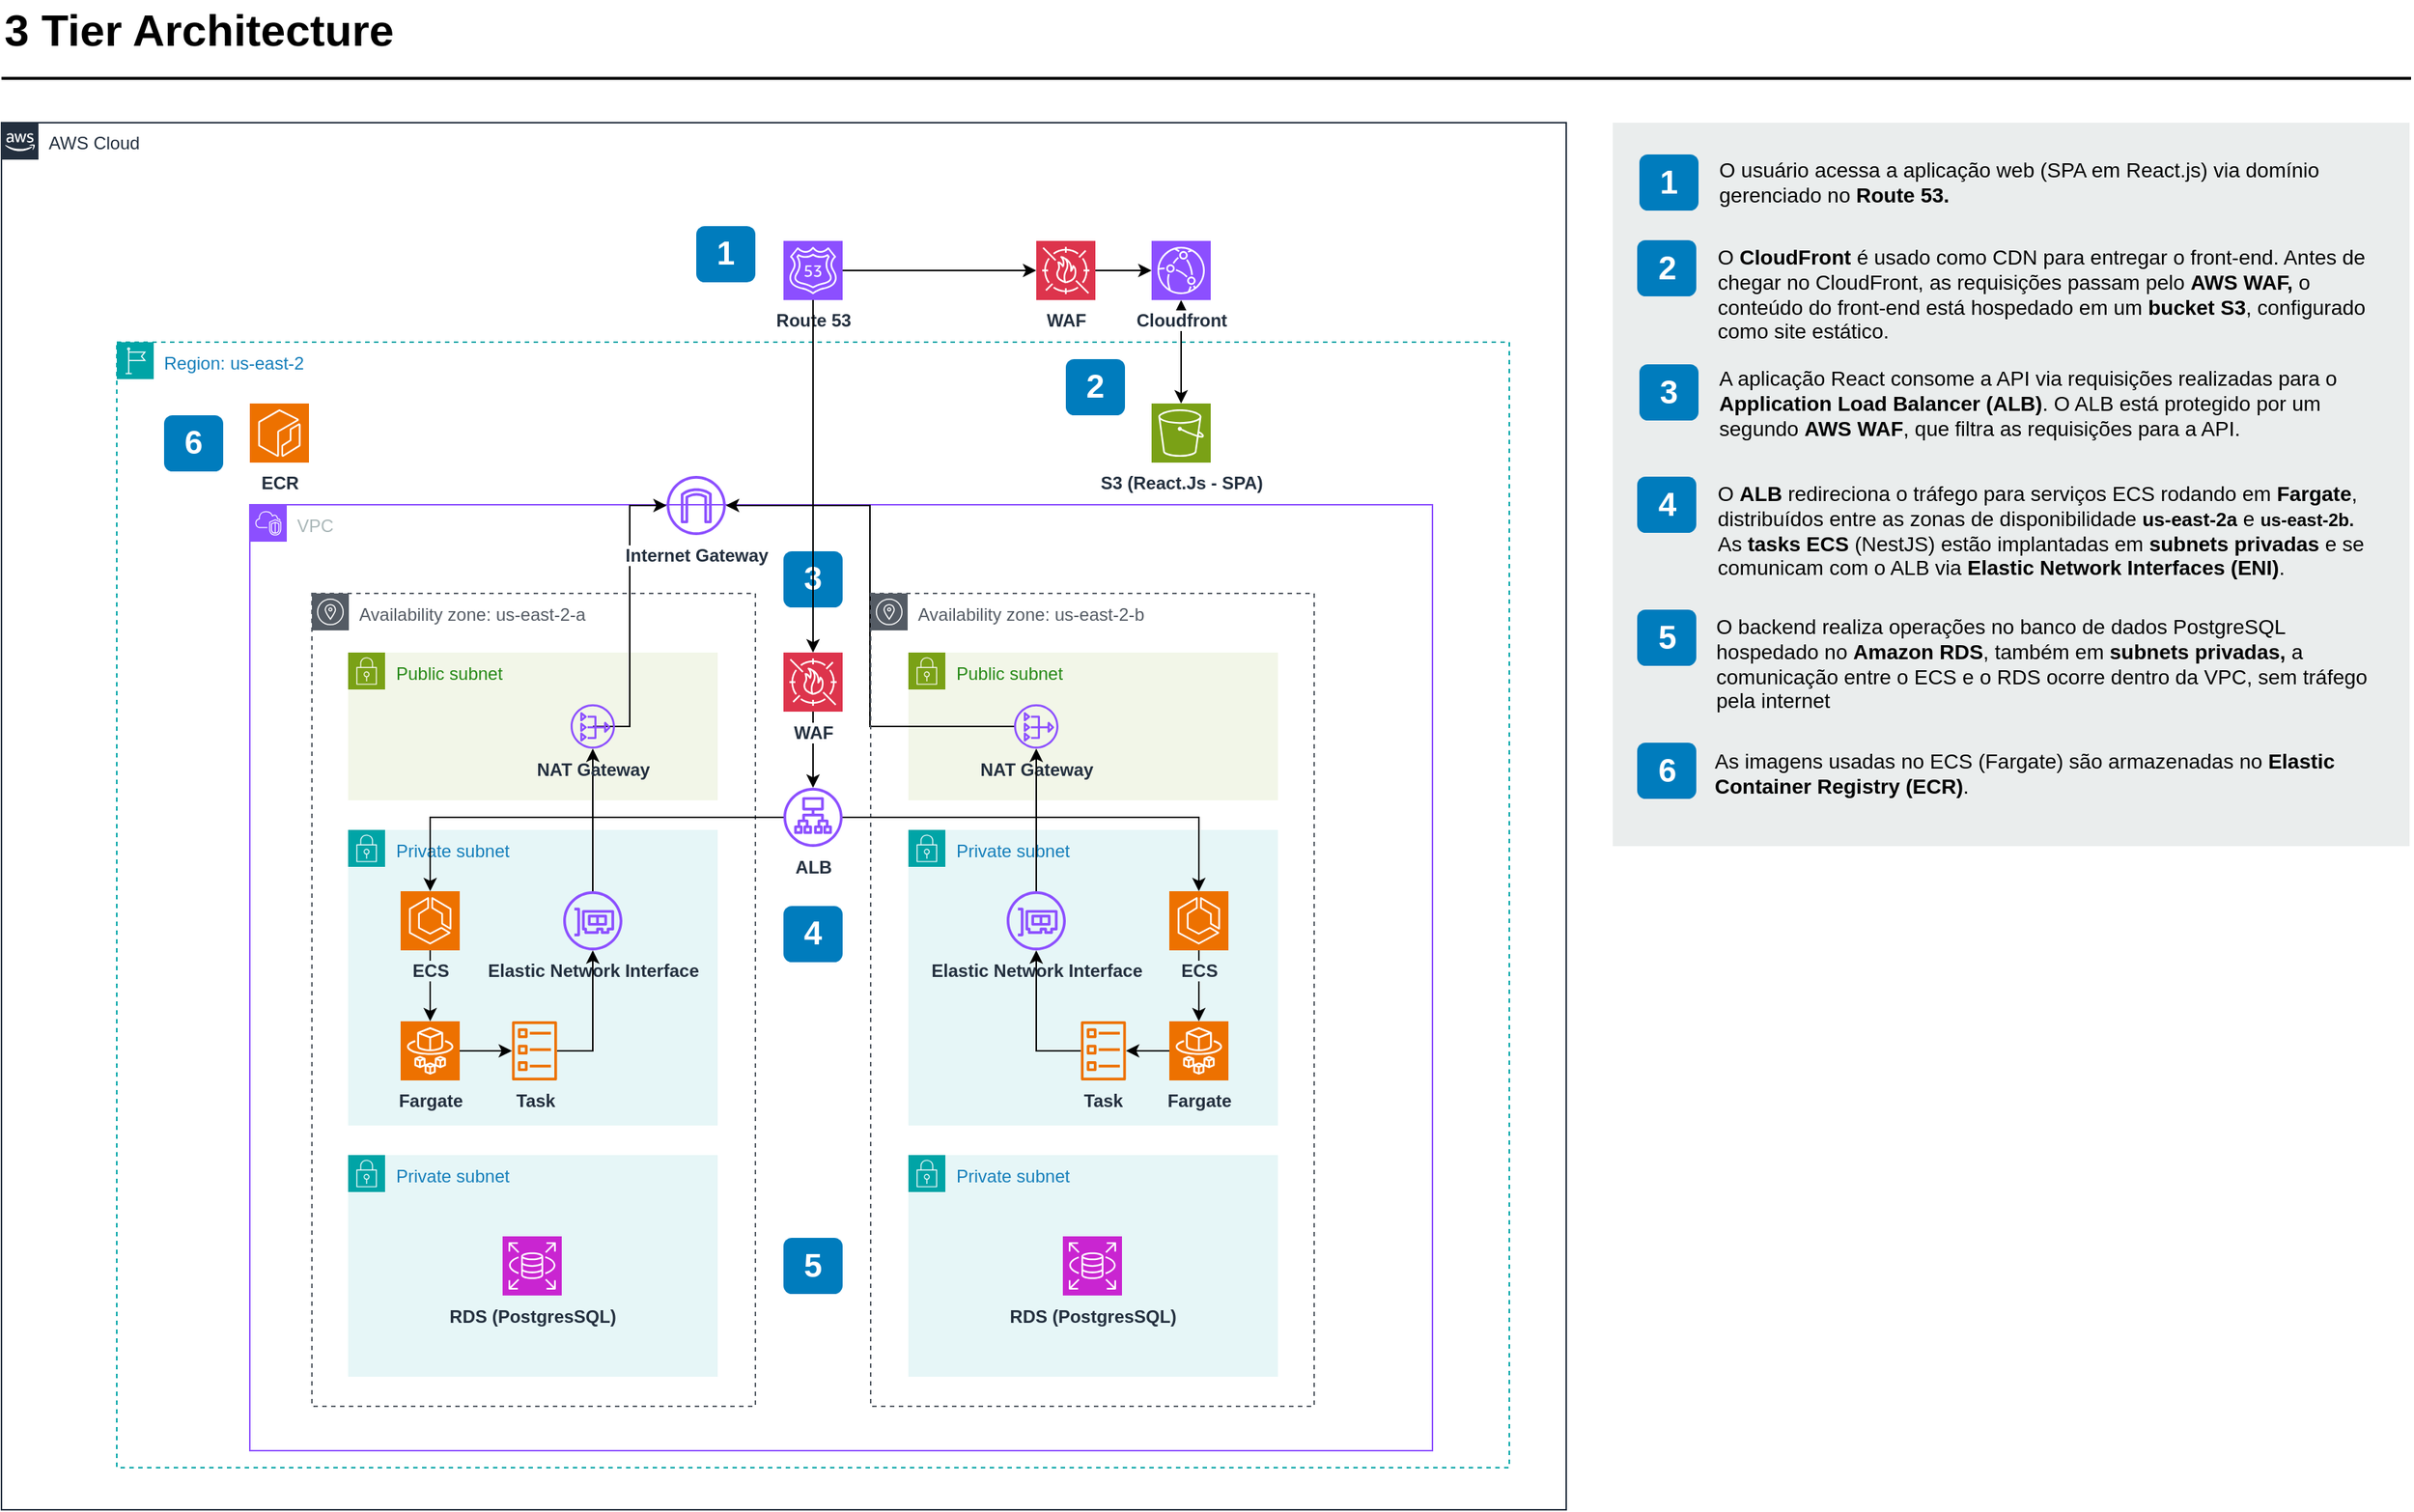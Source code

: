 <mxfile version="26.3.0">
  <diagram name="Página-1" id="3EUNDp_OpDqoRVUsgiVW">
    <mxGraphModel dx="2037" dy="1110" grid="1" gridSize="10" guides="1" tooltips="1" connect="1" arrows="1" fold="1" page="1" pageScale="1" pageWidth="827" pageHeight="1169" math="0" shadow="0">
      <root>
        <mxCell id="0" />
        <mxCell id="1" parent="0" />
        <mxCell id="86RfPsbPW_ALI-Mu5J1A-1" value="3 Tier Architecture" style="text;html=1;resizable=0;points=[];autosize=1;align=left;verticalAlign=top;spacingTop=-4;fontSize=30;fontStyle=1" vertex="1" parent="1">
          <mxGeometry x="438" y="807" width="270" height="40" as="geometry" />
        </mxCell>
        <mxCell id="86RfPsbPW_ALI-Mu5J1A-2" value="" style="line;strokeWidth=2;html=1;fontSize=14;" vertex="1" parent="1">
          <mxGeometry x="438" y="855" width="1630" height="10" as="geometry" />
        </mxCell>
        <mxCell id="86RfPsbPW_ALI-Mu5J1A-3" value="" style="rounded=0;whiteSpace=wrap;html=1;fillColor=#EAEDED;fontSize=22;fontColor=#FFFFFF;strokeColor=none;labelBackgroundColor=none;" vertex="1" parent="1">
          <mxGeometry x="1528" y="890" width="539" height="489.5" as="geometry" />
        </mxCell>
        <mxCell id="86RfPsbPW_ALI-Mu5J1A-4" value="1" style="rounded=1;whiteSpace=wrap;html=1;fillColor=#007CBD;strokeColor=none;fontColor=#FFFFFF;fontStyle=1;fontSize=22;labelBackgroundColor=none;" vertex="1" parent="1">
          <mxGeometry x="1546" y="911.5" width="40" height="38" as="geometry" />
        </mxCell>
        <mxCell id="86RfPsbPW_ALI-Mu5J1A-5" value="2" style="rounded=1;whiteSpace=wrap;html=1;fillColor=#007CBD;strokeColor=none;fontColor=#FFFFFF;fontStyle=1;fontSize=22;labelBackgroundColor=none;" vertex="1" parent="1">
          <mxGeometry x="1544.5" y="969.5" width="40" height="38" as="geometry" />
        </mxCell>
        <mxCell id="86RfPsbPW_ALI-Mu5J1A-6" value="3" style="rounded=1;whiteSpace=wrap;html=1;fillColor=#007CBD;strokeColor=none;fontColor=#FFFFFF;fontStyle=1;fontSize=22;labelBackgroundColor=none;" vertex="1" parent="1">
          <mxGeometry x="1546" y="1053.5" width="40" height="38" as="geometry" />
        </mxCell>
        <mxCell id="86RfPsbPW_ALI-Mu5J1A-7" value="4" style="rounded=1;whiteSpace=wrap;html=1;fillColor=#007CBD;strokeColor=none;fontColor=#FFFFFF;fontStyle=1;fontSize=22;labelBackgroundColor=none;" vertex="1" parent="1">
          <mxGeometry x="1544.5" y="1129.5" width="40" height="38" as="geometry" />
        </mxCell>
        <mxCell id="86RfPsbPW_ALI-Mu5J1A-8" value="5" style="rounded=1;whiteSpace=wrap;html=1;fillColor=#007CBD;strokeColor=none;fontColor=#FFFFFF;fontStyle=1;fontSize=22;labelBackgroundColor=none;" vertex="1" parent="1">
          <mxGeometry x="1544.5" y="1219.5" width="40" height="38" as="geometry" />
        </mxCell>
        <mxCell id="86RfPsbPW_ALI-Mu5J1A-9" value="6" style="rounded=1;whiteSpace=wrap;html=1;fillColor=#007CBD;strokeColor=none;fontColor=#FFFFFF;fontStyle=1;fontSize=22;labelBackgroundColor=none;" vertex="1" parent="1">
          <mxGeometry x="1544.5" y="1309.5" width="40" height="38" as="geometry" />
        </mxCell>
        <mxCell id="86RfPsbPW_ALI-Mu5J1A-10" value="O usuário acessa a aplicação web (SPA em React.js) via domínio gerenciado no &lt;strong data-end=&quot;310&quot; data-start=&quot;298&quot;&gt;Route 53.&amp;nbsp;&lt;/strong&gt;" style="text;html=1;align=left;verticalAlign=top;spacingTop=-4;fontSize=14;labelBackgroundColor=none;whiteSpace=wrap;" vertex="1" parent="1">
          <mxGeometry x="1597.5" y="911" width="449" height="38.5" as="geometry" />
        </mxCell>
        <mxCell id="86RfPsbPW_ALI-Mu5J1A-11" value="&lt;span style=&quot;color: light-dark(rgb(0, 0, 0), rgb(255, 255, 255)); background-color: transparent;&quot;&gt;O&amp;nbsp;&lt;/span&gt;&lt;strong style=&quot;color: light-dark(rgb(0, 0, 0), rgb(255, 255, 255)); background-color: transparent;&quot; data-end=&quot;330&quot; data-start=&quot;316&quot;&gt;CloudFront&lt;/strong&gt;&lt;span style=&quot;color: light-dark(rgb(0, 0, 0), rgb(255, 255, 255)); background-color: transparent;&quot;&gt;&amp;nbsp;é usado como CDN para entregar o front-end. A&lt;/span&gt;ntes de chegar no CloudFront, as requisições passam pelo&amp;nbsp;&lt;strong data-end=&quot;472&quot; data-start=&quot;461&quot;&gt;AWS WAF,&amp;nbsp;&lt;/strong&gt;o conteúdo do front-end está hospedado em um &lt;strong data-end=&quot;601&quot; data-start=&quot;588&quot;&gt;bucket S3&lt;/strong&gt;, configurado como site estático.&lt;div&gt;&lt;strong data-end=&quot;472&quot; data-start=&quot;461&quot;&gt;&lt;br&gt;&lt;/strong&gt;&lt;/div&gt;" style="text;html=1;align=left;verticalAlign=top;spacingTop=-4;fontSize=14;labelBackgroundColor=none;whiteSpace=wrap;" vertex="1" parent="1">
          <mxGeometry x="1596.5" y="970" width="450" height="69.5" as="geometry" />
        </mxCell>
        <mxCell id="86RfPsbPW_ALI-Mu5J1A-12" value="A aplicação React consome a API via requisições realizadas para o &lt;strong data-end=&quot;800&quot; data-start=&quot;765&quot;&gt;Application Load Balancer (ALB)&lt;/strong&gt;. O ALB está protegido por um segundo &lt;strong data-end=&quot;878&quot; data-start=&quot;867&quot;&gt;AWS WAF&lt;/strong&gt;, que filtra as requisições para a API." style="text;html=1;align=left;verticalAlign=top;spacingTop=-4;fontSize=14;labelBackgroundColor=none;whiteSpace=wrap;" vertex="1" parent="1">
          <mxGeometry x="1598" y="1052" width="450" height="58" as="geometry" />
        </mxCell>
        <mxCell id="86RfPsbPW_ALI-Mu5J1A-13" value="O&amp;nbsp;&lt;strong style=&quot;font-family: Helvetica;&quot; data-end=&quot;1110&quot; data-start=&quot;1103&quot;&gt;ALB&lt;/strong&gt;&amp;nbsp;redireciona o tráfego para serviços ECS rodando em&amp;nbsp;&lt;strong style=&quot;font-family: Helvetica;&quot; data-end=&quot;1173&quot; data-start=&quot;1162&quot;&gt;Fargate&lt;/strong&gt;, distribuídos entre as zonas de disponibilidade&amp;nbsp;&lt;code style=&quot;font-family: Helvetica;&quot; data-end=&quot;1234&quot; data-start=&quot;1222&quot;&gt;&lt;b&gt;&lt;font face=&quot;Helvetica&quot; style=&quot;font-size: 13px;&quot;&gt;us-east-2a&lt;/font&gt;&lt;/b&gt;&lt;/code&gt;&amp;nbsp;e&amp;nbsp;&lt;code style=&quot;&quot; data-end=&quot;1249&quot; data-start=&quot;1237&quot;&gt;&lt;b style=&quot;&quot;&gt;&lt;font style=&quot;font-size: 12px;&quot;&gt;&lt;font face=&quot;Helvetica&quot;&gt;us-east-2b&lt;/font&gt;&lt;font face=&quot;Helvetica&quot;&gt;.&lt;/font&gt;&lt;/font&gt;&lt;/b&gt;&lt;/code&gt;&lt;div&gt;&lt;code data-end=&quot;1249&quot; data-start=&quot;1237&quot;&gt;&lt;font face=&quot;Helvetica&quot;&gt;As &lt;strong data-end=&quot;1269&quot; data-start=&quot;1256&quot;&gt;tasks ECS&lt;/strong&gt; (NestJS) estão implantadas em &lt;strong data-end=&quot;1337&quot; data-start=&quot;1317&quot;&gt;subnets privadas&lt;/strong&gt; e se comunicam com o ALB via &lt;strong data-end=&quot;1403&quot; data-start=&quot;1367&quot;&gt;Elastic Network Interfaces (ENI)&lt;/strong&gt;.&lt;/font&gt;&lt;b&gt;&lt;font style=&quot;font-size: 12px;&quot;&gt;&lt;/font&gt;&lt;/b&gt;&lt;/code&gt;&lt;/div&gt;" style="text;html=1;align=left;verticalAlign=top;spacingTop=-4;fontSize=14;labelBackgroundColor=none;whiteSpace=wrap;" vertex="1" parent="1">
          <mxGeometry x="1596.5" y="1130" width="450" height="121" as="geometry" />
        </mxCell>
        <mxCell id="86RfPsbPW_ALI-Mu5J1A-14" value="O backend realiza operações no banco de dados PostgreSQL hospedado no &lt;strong data-end=&quot;1665&quot; data-start=&quot;1651&quot;&gt;Amazon RDS&lt;/strong&gt;, também em &lt;strong data-end=&quot;1697&quot; data-start=&quot;1677&quot;&gt;subnets privadas,&lt;/strong&gt;&amp;nbsp;a comunicação entre o ECS e o RDS ocorre dentro da VPC, sem tráfego pela internet" style="text;html=1;align=left;verticalAlign=top;spacingTop=-4;fontSize=14;labelBackgroundColor=none;whiteSpace=wrap;" vertex="1" parent="1">
          <mxGeometry x="1596" y="1220" width="449" height="114" as="geometry" />
        </mxCell>
        <mxCell id="86RfPsbPW_ALI-Mu5J1A-15" value="As imagens usadas no ECS (Fargate) são armazenadas no &lt;strong data-end=&quot;1929&quot; data-start=&quot;1893&quot;&gt;Elastic Container Registry (ECR)&lt;/strong&gt;." style="text;html=1;align=left;verticalAlign=top;spacingTop=-4;fontSize=14;labelBackgroundColor=none;whiteSpace=wrap;" vertex="1" parent="1">
          <mxGeometry x="1595" y="1311" width="450" height="48.5" as="geometry" />
        </mxCell>
        <mxCell id="86RfPsbPW_ALI-Mu5J1A-16" value="AWS Cloud" style="points=[[0,0],[0.25,0],[0.5,0],[0.75,0],[1,0],[1,0.25],[1,0.5],[1,0.75],[1,1],[0.75,1],[0.5,1],[0.25,1],[0,1],[0,0.75],[0,0.5],[0,0.25]];outlineConnect=0;gradientColor=none;html=1;whiteSpace=wrap;fontSize=12;fontStyle=0;shape=mxgraph.aws4.group;grIcon=mxgraph.aws4.group_aws_cloud_alt;strokeColor=#232F3E;fillColor=default;verticalAlign=top;align=left;spacingLeft=30;fontColor=#232F3E;dashed=0;container=1;pointerEvents=0;collapsible=0;recursiveResize=0;" vertex="1" parent="1">
          <mxGeometry x="438" y="890" width="1058.5" height="938.5" as="geometry" />
        </mxCell>
        <mxCell id="86RfPsbPW_ALI-Mu5J1A-17" value="Region: us-east-2" style="points=[[0,0],[0.25,0],[0.5,0],[0.75,0],[1,0],[1,0.25],[1,0.5],[1,0.75],[1,1],[0.75,1],[0.5,1],[0.25,1],[0,1],[0,0.75],[0,0.5],[0,0.25]];outlineConnect=0;gradientColor=none;html=1;whiteSpace=wrap;fontSize=12;fontStyle=0;container=1;pointerEvents=0;collapsible=0;recursiveResize=0;shape=mxgraph.aws4.group;grIcon=mxgraph.aws4.group_region;strokeColor=#00A4A6;fillColor=default;verticalAlign=top;align=left;spacingLeft=30;fontColor=#147EBA;dashed=1;" vertex="1" parent="86RfPsbPW_ALI-Mu5J1A-16">
          <mxGeometry x="78" y="148.5" width="942" height="761.5" as="geometry" />
        </mxCell>
        <mxCell id="86RfPsbPW_ALI-Mu5J1A-18" value="&lt;b&gt;S3 (React.Js - SPA)&lt;/b&gt;" style="sketch=0;points=[[0,0,0],[0.25,0,0],[0.5,0,0],[0.75,0,0],[1,0,0],[0,1,0],[0.25,1,0],[0.5,1,0],[0.75,1,0],[1,1,0],[0,0.25,0],[0,0.5,0],[0,0.75,0],[1,0.25,0],[1,0.5,0],[1,0.75,0]];outlineConnect=0;fontColor=#232F3E;fillColor=#7AA116;strokeColor=#ffffff;dashed=0;verticalLabelPosition=bottom;verticalAlign=top;align=center;html=1;fontSize=12;fontStyle=0;aspect=fixed;shape=mxgraph.aws4.resourceIcon;resIcon=mxgraph.aws4.s3;" vertex="1" parent="86RfPsbPW_ALI-Mu5J1A-17">
          <mxGeometry x="700" y="41.5" width="40" height="40" as="geometry" />
        </mxCell>
        <mxCell id="86RfPsbPW_ALI-Mu5J1A-19" value="VPC" style="points=[[0,0],[0.25,0],[0.5,0],[0.75,0],[1,0],[1,0.25],[1,0.5],[1,0.75],[1,1],[0.75,1],[0.5,1],[0.25,1],[0,1],[0,0.75],[0,0.5],[0,0.25]];outlineConnect=0;gradientColor=none;html=1;whiteSpace=wrap;fontSize=12;fontStyle=0;container=1;pointerEvents=0;collapsible=0;recursiveResize=0;shape=mxgraph.aws4.group;grIcon=mxgraph.aws4.group_vpc2;strokeColor=#8C4FFF;fillColor=none;verticalAlign=top;align=left;spacingLeft=30;fontColor=#AAB7B8;dashed=0;" vertex="1" parent="86RfPsbPW_ALI-Mu5J1A-17">
          <mxGeometry x="90" y="110" width="800" height="640" as="geometry" />
        </mxCell>
        <mxCell id="86RfPsbPW_ALI-Mu5J1A-20" value="Availability zone: us-east-2-a" style="sketch=0;outlineConnect=0;gradientColor=none;html=1;whiteSpace=wrap;fontSize=12;fontStyle=0;shape=mxgraph.aws4.group;grIcon=mxgraph.aws4.group_availability_zone;strokeColor=#545B64;fillColor=none;verticalAlign=top;align=left;spacingLeft=30;fontColor=#545B64;dashed=1;" vertex="1" parent="86RfPsbPW_ALI-Mu5J1A-19">
          <mxGeometry x="42" y="60" width="300" height="550" as="geometry" />
        </mxCell>
        <mxCell id="86RfPsbPW_ALI-Mu5J1A-21" value="Private subnet" style="points=[[0,0],[0.25,0],[0.5,0],[0.75,0],[1,0],[1,0.25],[1,0.5],[1,0.75],[1,1],[0.75,1],[0.5,1],[0.25,1],[0,1],[0,0.75],[0,0.5],[0,0.25]];outlineConnect=0;gradientColor=none;html=1;whiteSpace=wrap;fontSize=12;fontStyle=0;container=1;pointerEvents=0;collapsible=0;recursiveResize=0;shape=mxgraph.aws4.group;grIcon=mxgraph.aws4.group_security_group;grStroke=0;strokeColor=#00A4A6;fillColor=#E6F6F7;verticalAlign=top;align=left;spacingLeft=30;fontColor=#147EBA;dashed=0;" vertex="1" parent="86RfPsbPW_ALI-Mu5J1A-19">
          <mxGeometry x="66.5" y="220" width="250" height="200" as="geometry" />
        </mxCell>
        <mxCell id="86RfPsbPW_ALI-Mu5J1A-22" value="&lt;b&gt;Elastic Network Interface&lt;/b&gt;" style="sketch=0;outlineConnect=0;fontColor=#232F3E;gradientColor=none;fillColor=#8C4FFF;strokeColor=none;dashed=0;verticalLabelPosition=bottom;verticalAlign=top;align=center;html=1;fontSize=12;fontStyle=0;aspect=fixed;pointerEvents=1;shape=mxgraph.aws4.elastic_network_interface;" vertex="1" parent="86RfPsbPW_ALI-Mu5J1A-21">
          <mxGeometry x="145.5" y="41.5" width="40" height="40" as="geometry" />
        </mxCell>
        <mxCell id="86RfPsbPW_ALI-Mu5J1A-23" value="Private subnet" style="points=[[0,0],[0.25,0],[0.5,0],[0.75,0],[1,0],[1,0.25],[1,0.5],[1,0.75],[1,1],[0.75,1],[0.5,1],[0.25,1],[0,1],[0,0.75],[0,0.5],[0,0.25]];outlineConnect=0;gradientColor=none;html=1;whiteSpace=wrap;fontSize=12;fontStyle=0;container=1;pointerEvents=0;collapsible=0;recursiveResize=0;shape=mxgraph.aws4.group;grIcon=mxgraph.aws4.group_security_group;grStroke=0;strokeColor=#00A4A6;fillColor=#E6F6F7;verticalAlign=top;align=left;spacingLeft=30;fontColor=#147EBA;dashed=0;" vertex="1" parent="86RfPsbPW_ALI-Mu5J1A-19">
          <mxGeometry x="66.5" y="440" width="250" height="150" as="geometry" />
        </mxCell>
        <mxCell id="86RfPsbPW_ALI-Mu5J1A-24" value="&lt;b&gt;RDS (PostgresSQL)&lt;/b&gt;" style="sketch=0;points=[[0,0,0],[0.25,0,0],[0.5,0,0],[0.75,0,0],[1,0,0],[0,1,0],[0.25,1,0],[0.5,1,0],[0.75,1,0],[1,1,0],[0,0.25,0],[0,0.5,0],[0,0.75,0],[1,0.25,0],[1,0.5,0],[1,0.75,0]];outlineConnect=0;fontColor=#232F3E;fillColor=#C925D1;strokeColor=#ffffff;dashed=0;verticalLabelPosition=bottom;verticalAlign=top;align=center;html=1;fontSize=12;fontStyle=0;aspect=fixed;shape=mxgraph.aws4.resourceIcon;resIcon=mxgraph.aws4.rds;" vertex="1" parent="86RfPsbPW_ALI-Mu5J1A-23">
          <mxGeometry x="104.5" y="55" width="40" height="40" as="geometry" />
        </mxCell>
        <mxCell id="86RfPsbPW_ALI-Mu5J1A-25" style="edgeStyle=orthogonalEdgeStyle;rounded=0;orthogonalLoop=1;jettySize=auto;html=1;" edge="1" parent="86RfPsbPW_ALI-Mu5J1A-19" source="86RfPsbPW_ALI-Mu5J1A-26" target="86RfPsbPW_ALI-Mu5J1A-39">
          <mxGeometry relative="1" as="geometry" />
        </mxCell>
        <mxCell id="86RfPsbPW_ALI-Mu5J1A-26" value="&lt;b&gt;ALB&lt;/b&gt;" style="sketch=0;outlineConnect=0;fontColor=#232F3E;gradientColor=none;fillColor=#8C4FFF;strokeColor=none;dashed=0;verticalLabelPosition=bottom;verticalAlign=top;align=center;html=1;fontSize=12;fontStyle=0;aspect=fixed;pointerEvents=1;shape=mxgraph.aws4.application_load_balancer;" vertex="1" parent="86RfPsbPW_ALI-Mu5J1A-19">
          <mxGeometry x="361" y="191.5" width="40" height="40" as="geometry" />
        </mxCell>
        <mxCell id="86RfPsbPW_ALI-Mu5J1A-27" value="" style="group;fillColor=none;" vertex="1" connectable="0" parent="86RfPsbPW_ALI-Mu5J1A-19">
          <mxGeometry x="66.5" y="100" width="250" height="100" as="geometry" />
        </mxCell>
        <mxCell id="86RfPsbPW_ALI-Mu5J1A-28" value="Public subnet" style="points=[[0,0],[0.25,0],[0.5,0],[0.75,0],[1,0],[1,0.25],[1,0.5],[1,0.75],[1,1],[0.75,1],[0.5,1],[0.25,1],[0,1],[0,0.75],[0,0.5],[0,0.25]];outlineConnect=0;gradientColor=none;html=1;whiteSpace=wrap;fontSize=12;fontStyle=0;container=1;pointerEvents=0;collapsible=0;recursiveResize=0;shape=mxgraph.aws4.group;grIcon=mxgraph.aws4.group_security_group;grStroke=0;strokeColor=#7AA116;fillColor=#F2F6E8;verticalAlign=top;align=left;spacingLeft=30;fontColor=#248814;dashed=0;" vertex="1" parent="86RfPsbPW_ALI-Mu5J1A-27">
          <mxGeometry width="250" height="100" as="geometry" />
        </mxCell>
        <mxCell id="86RfPsbPW_ALI-Mu5J1A-29" value="Private subnet" style="points=[[0,0],[0.25,0],[0.5,0],[0.75,0],[1,0],[1,0.25],[1,0.5],[1,0.75],[1,1],[0.75,1],[0.5,1],[0.25,1],[0,1],[0,0.75],[0,0.5],[0,0.25]];outlineConnect=0;gradientColor=none;html=1;whiteSpace=wrap;fontSize=12;fontStyle=0;container=1;pointerEvents=0;collapsible=0;recursiveResize=0;shape=mxgraph.aws4.group;grIcon=mxgraph.aws4.group_security_group;grStroke=0;strokeColor=#00A4A6;fillColor=#E6F6F7;verticalAlign=top;align=left;spacingLeft=30;fontColor=#147EBA;dashed=0;" vertex="1" parent="86RfPsbPW_ALI-Mu5J1A-19">
          <mxGeometry x="445.5" y="220" width="250" height="200" as="geometry" />
        </mxCell>
        <mxCell id="86RfPsbPW_ALI-Mu5J1A-30" style="edgeStyle=orthogonalEdgeStyle;rounded=0;orthogonalLoop=1;jettySize=auto;html=1;" edge="1" parent="86RfPsbPW_ALI-Mu5J1A-29" source="86RfPsbPW_ALI-Mu5J1A-31" target="86RfPsbPW_ALI-Mu5J1A-32">
          <mxGeometry relative="1" as="geometry" />
        </mxCell>
        <mxCell id="86RfPsbPW_ALI-Mu5J1A-31" value="&lt;b style=&quot;background-color: rgb(230, 246, 247);&quot;&gt;ECS&lt;/b&gt;" style="sketch=0;points=[[0,0,0],[0.25,0,0],[0.5,0,0],[0.75,0,0],[1,0,0],[0,1,0],[0.25,1,0],[0.5,1,0],[0.75,1,0],[1,1,0],[0,0.25,0],[0,0.5,0],[0,0.75,0],[1,0.25,0],[1,0.5,0],[1,0.75,0]];outlineConnect=0;fontColor=#232F3E;fillColor=#ED7100;strokeColor=#ffffff;dashed=0;verticalLabelPosition=bottom;verticalAlign=top;align=center;html=1;fontSize=12;fontStyle=0;aspect=fixed;shape=mxgraph.aws4.resourceIcon;resIcon=mxgraph.aws4.ecs;" vertex="1" parent="86RfPsbPW_ALI-Mu5J1A-29">
          <mxGeometry x="176.5" y="41.5" width="40" height="40" as="geometry" />
        </mxCell>
        <mxCell id="86RfPsbPW_ALI-Mu5J1A-32" value="&lt;b&gt;Fargate&lt;/b&gt;" style="sketch=0;points=[[0,0,0],[0.25,0,0],[0.5,0,0],[0.75,0,0],[1,0,0],[0,1,0],[0.25,1,0],[0.5,1,0],[0.75,1,0],[1,1,0],[0,0.25,0],[0,0.5,0],[0,0.75,0],[1,0.25,0],[1,0.5,0],[1,0.75,0]];outlineConnect=0;fontColor=#232F3E;fillColor=#ED7100;strokeColor=#ffffff;dashed=0;verticalLabelPosition=bottom;verticalAlign=top;align=center;html=1;fontSize=12;fontStyle=0;aspect=fixed;shape=mxgraph.aws4.resourceIcon;resIcon=mxgraph.aws4.fargate;" vertex="1" parent="86RfPsbPW_ALI-Mu5J1A-29">
          <mxGeometry x="176.5" y="129.5" width="40" height="40" as="geometry" />
        </mxCell>
        <mxCell id="86RfPsbPW_ALI-Mu5J1A-33" value="Private subnet" style="points=[[0,0],[0.25,0],[0.5,0],[0.75,0],[1,0],[1,0.25],[1,0.5],[1,0.75],[1,1],[0.75,1],[0.5,1],[0.25,1],[0,1],[0,0.75],[0,0.5],[0,0.25]];outlineConnect=0;gradientColor=none;html=1;whiteSpace=wrap;fontSize=12;fontStyle=0;container=1;pointerEvents=0;collapsible=0;recursiveResize=0;shape=mxgraph.aws4.group;grIcon=mxgraph.aws4.group_security_group;grStroke=0;strokeColor=#00A4A6;fillColor=#E6F6F7;verticalAlign=top;align=left;spacingLeft=30;fontColor=#147EBA;dashed=0;" vertex="1" parent="86RfPsbPW_ALI-Mu5J1A-19">
          <mxGeometry x="445.5" y="440" width="250" height="150" as="geometry" />
        </mxCell>
        <mxCell id="86RfPsbPW_ALI-Mu5J1A-34" value="&lt;b&gt;RDS (PostgresSQL)&lt;/b&gt;" style="sketch=0;points=[[0,0,0],[0.25,0,0],[0.5,0,0],[0.75,0,0],[1,0,0],[0,1,0],[0.25,1,0],[0.5,1,0],[0.75,1,0],[1,1,0],[0,0.25,0],[0,0.5,0],[0,0.75,0],[1,0.25,0],[1,0.5,0],[1,0.75,0]];outlineConnect=0;fontColor=#232F3E;fillColor=#C925D1;strokeColor=#ffffff;dashed=0;verticalLabelPosition=bottom;verticalAlign=top;align=center;html=1;fontSize=12;fontStyle=0;aspect=fixed;shape=mxgraph.aws4.resourceIcon;resIcon=mxgraph.aws4.rds;" vertex="1" parent="86RfPsbPW_ALI-Mu5J1A-33">
          <mxGeometry x="104.5" y="55" width="40" height="40" as="geometry" />
        </mxCell>
        <mxCell id="86RfPsbPW_ALI-Mu5J1A-35" value="" style="group" vertex="1" connectable="0" parent="86RfPsbPW_ALI-Mu5J1A-19">
          <mxGeometry x="445.5" y="100" width="250" height="100" as="geometry" />
        </mxCell>
        <mxCell id="86RfPsbPW_ALI-Mu5J1A-36" value="Public subnet" style="points=[[0,0],[0.25,0],[0.5,0],[0.75,0],[1,0],[1,0.25],[1,0.5],[1,0.75],[1,1],[0.75,1],[0.5,1],[0.25,1],[0,1],[0,0.75],[0,0.5],[0,0.25]];outlineConnect=0;gradientColor=none;html=1;whiteSpace=wrap;fontSize=12;fontStyle=0;container=1;pointerEvents=0;collapsible=0;recursiveResize=0;shape=mxgraph.aws4.group;grIcon=mxgraph.aws4.group_security_group;grStroke=0;strokeColor=#7AA116;fillColor=#F2F6E8;verticalAlign=top;align=left;spacingLeft=30;fontColor=#248814;dashed=0;" vertex="1" parent="86RfPsbPW_ALI-Mu5J1A-35">
          <mxGeometry width="250" height="100" as="geometry" />
        </mxCell>
        <mxCell id="86RfPsbPW_ALI-Mu5J1A-37" value="&lt;b style=&quot;background-color: rgb(242, 246, 232);&quot;&gt;NAT Gateway&lt;/b&gt;" style="sketch=0;outlineConnect=0;fontColor=#232F3E;gradientColor=none;fillColor=#8C4FFF;strokeColor=none;dashed=0;verticalLabelPosition=bottom;verticalAlign=top;align=center;html=1;fontSize=12;fontStyle=0;aspect=fixed;pointerEvents=1;shape=mxgraph.aws4.nat_gateway;" vertex="1" parent="86RfPsbPW_ALI-Mu5J1A-35">
          <mxGeometry x="71.5" y="35" width="30" height="30" as="geometry" />
        </mxCell>
        <mxCell id="86RfPsbPW_ALI-Mu5J1A-38" style="edgeStyle=orthogonalEdgeStyle;rounded=0;orthogonalLoop=1;jettySize=auto;html=1;" edge="1" parent="86RfPsbPW_ALI-Mu5J1A-19" source="86RfPsbPW_ALI-Mu5J1A-39" target="86RfPsbPW_ALI-Mu5J1A-43">
          <mxGeometry relative="1" as="geometry" />
        </mxCell>
        <mxCell id="86RfPsbPW_ALI-Mu5J1A-39" value="&lt;b style=&quot;background-color: rgb(230, 246, 247);&quot;&gt;ECS&lt;/b&gt;" style="sketch=0;points=[[0,0,0],[0.25,0,0],[0.5,0,0],[0.75,0,0],[1,0,0],[0,1,0],[0.25,1,0],[0.5,1,0],[0.75,1,0],[1,1,0],[0,0.25,0],[0,0.5,0],[0,0.75,0],[1,0.25,0],[1,0.5,0],[1,0.75,0]];outlineConnect=0;fontColor=#232F3E;fillColor=#ED7100;strokeColor=#ffffff;dashed=0;verticalLabelPosition=bottom;verticalAlign=top;align=center;html=1;fontSize=12;fontStyle=0;aspect=fixed;shape=mxgraph.aws4.resourceIcon;resIcon=mxgraph.aws4.ecs;" vertex="1" parent="86RfPsbPW_ALI-Mu5J1A-19">
          <mxGeometry x="102" y="261.5" width="40" height="40" as="geometry" />
        </mxCell>
        <mxCell id="86RfPsbPW_ALI-Mu5J1A-40" style="edgeStyle=orthogonalEdgeStyle;rounded=0;orthogonalLoop=1;jettySize=auto;html=1;" edge="1" parent="86RfPsbPW_ALI-Mu5J1A-19" source="86RfPsbPW_ALI-Mu5J1A-41" target="86RfPsbPW_ALI-Mu5J1A-26">
          <mxGeometry relative="1" as="geometry" />
        </mxCell>
        <mxCell id="86RfPsbPW_ALI-Mu5J1A-41" value="&lt;b style=&quot;background-color: light-dark(#ffffff, var(--ge-dark-color, #121212));&quot;&gt;WAF&lt;/b&gt;" style="sketch=0;points=[[0,0,0],[0.25,0,0],[0.5,0,0],[0.75,0,0],[1,0,0],[0,1,0],[0.25,1,0],[0.5,1,0],[0.75,1,0],[1,1,0],[0,0.25,0],[0,0.5,0],[0,0.75,0],[1,0.25,0],[1,0.5,0],[1,0.75,0]];outlineConnect=0;fontColor=#232F3E;fillColor=#DD344C;strokeColor=#ffffff;dashed=0;verticalLabelPosition=bottom;verticalAlign=top;align=center;html=1;fontSize=12;fontStyle=0;aspect=fixed;shape=mxgraph.aws4.resourceIcon;resIcon=mxgraph.aws4.waf;" vertex="1" parent="86RfPsbPW_ALI-Mu5J1A-19">
          <mxGeometry x="361" y="100" width="40" height="40" as="geometry" />
        </mxCell>
        <mxCell id="86RfPsbPW_ALI-Mu5J1A-42" style="edgeStyle=orthogonalEdgeStyle;rounded=0;orthogonalLoop=1;jettySize=auto;html=1;" edge="1" parent="86RfPsbPW_ALI-Mu5J1A-19" source="86RfPsbPW_ALI-Mu5J1A-43" target="86RfPsbPW_ALI-Mu5J1A-45">
          <mxGeometry relative="1" as="geometry" />
        </mxCell>
        <mxCell id="86RfPsbPW_ALI-Mu5J1A-43" value="&lt;b&gt;Fargate&lt;/b&gt;" style="sketch=0;points=[[0,0,0],[0.25,0,0],[0.5,0,0],[0.75,0,0],[1,0,0],[0,1,0],[0.25,1,0],[0.5,1,0],[0.75,1,0],[1,1,0],[0,0.25,0],[0,0.5,0],[0,0.75,0],[1,0.25,0],[1,0.5,0],[1,0.75,0]];outlineConnect=0;fontColor=#232F3E;fillColor=#ED7100;strokeColor=#ffffff;dashed=0;verticalLabelPosition=bottom;verticalAlign=top;align=center;html=1;fontSize=12;fontStyle=0;aspect=fixed;shape=mxgraph.aws4.resourceIcon;resIcon=mxgraph.aws4.fargate;" vertex="1" parent="86RfPsbPW_ALI-Mu5J1A-19">
          <mxGeometry x="102" y="349.5" width="40" height="40" as="geometry" />
        </mxCell>
        <mxCell id="86RfPsbPW_ALI-Mu5J1A-44" style="edgeStyle=orthogonalEdgeStyle;rounded=0;orthogonalLoop=1;jettySize=auto;html=1;" edge="1" parent="86RfPsbPW_ALI-Mu5J1A-19" source="86RfPsbPW_ALI-Mu5J1A-45" target="86RfPsbPW_ALI-Mu5J1A-22">
          <mxGeometry relative="1" as="geometry" />
        </mxCell>
        <mxCell id="86RfPsbPW_ALI-Mu5J1A-45" value="&lt;b&gt;Task&lt;/b&gt;" style="sketch=0;outlineConnect=0;fontColor=#232F3E;gradientColor=none;fillColor=#ED7100;strokeColor=none;dashed=0;verticalLabelPosition=bottom;verticalAlign=top;align=center;html=1;fontSize=12;fontStyle=0;aspect=fixed;pointerEvents=1;shape=mxgraph.aws4.ecs_task;" vertex="1" parent="86RfPsbPW_ALI-Mu5J1A-19">
          <mxGeometry x="177.16" y="349.5" width="30.84" height="40" as="geometry" />
        </mxCell>
        <mxCell id="86RfPsbPW_ALI-Mu5J1A-46" style="edgeStyle=orthogonalEdgeStyle;rounded=0;orthogonalLoop=1;jettySize=auto;html=1;" edge="1" parent="86RfPsbPW_ALI-Mu5J1A-19" source="86RfPsbPW_ALI-Mu5J1A-22" target="86RfPsbPW_ALI-Mu5J1A-48">
          <mxGeometry relative="1" as="geometry" />
        </mxCell>
        <mxCell id="86RfPsbPW_ALI-Mu5J1A-47" style="edgeStyle=elbowEdgeStyle;rounded=0;orthogonalLoop=1;jettySize=auto;html=1;" edge="1" parent="86RfPsbPW_ALI-Mu5J1A-19" target="86RfPsbPW_ALI-Mu5J1A-54">
          <mxGeometry relative="1" as="geometry">
            <mxPoint x="232" y="150" as="sourcePoint" />
          </mxGeometry>
        </mxCell>
        <mxCell id="86RfPsbPW_ALI-Mu5J1A-48" value="&lt;b&gt;NAT Gateway&lt;/b&gt;" style="sketch=0;outlineConnect=0;fontColor=#232F3E;gradientColor=none;fillColor=#8C4FFF;strokeColor=none;dashed=0;verticalLabelPosition=bottom;verticalAlign=top;align=center;html=1;fontSize=12;fontStyle=0;aspect=fixed;pointerEvents=1;shape=mxgraph.aws4.nat_gateway;" vertex="1" parent="86RfPsbPW_ALI-Mu5J1A-19">
          <mxGeometry x="217.0" y="135.003" width="30" height="30" as="geometry" />
        </mxCell>
        <mxCell id="86RfPsbPW_ALI-Mu5J1A-49" style="edgeStyle=orthogonalEdgeStyle;rounded=0;orthogonalLoop=1;jettySize=auto;html=1;" edge="1" parent="86RfPsbPW_ALI-Mu5J1A-19" source="86RfPsbPW_ALI-Mu5J1A-50" target="86RfPsbPW_ALI-Mu5J1A-53">
          <mxGeometry relative="1" as="geometry" />
        </mxCell>
        <mxCell id="86RfPsbPW_ALI-Mu5J1A-50" value="&lt;b&gt;Task&lt;/b&gt;" style="sketch=0;outlineConnect=0;fontColor=#232F3E;gradientColor=none;fillColor=#ED7100;strokeColor=none;dashed=0;verticalLabelPosition=bottom;verticalAlign=top;align=center;html=1;fontSize=12;fontStyle=0;aspect=fixed;pointerEvents=1;shape=mxgraph.aws4.ecs_task;" vertex="1" parent="86RfPsbPW_ALI-Mu5J1A-19">
          <mxGeometry x="562" y="349.5" width="30.84" height="40" as="geometry" />
        </mxCell>
        <mxCell id="86RfPsbPW_ALI-Mu5J1A-51" style="edgeStyle=orthogonalEdgeStyle;rounded=0;orthogonalLoop=1;jettySize=auto;html=1;" edge="1" parent="86RfPsbPW_ALI-Mu5J1A-19" source="86RfPsbPW_ALI-Mu5J1A-32" target="86RfPsbPW_ALI-Mu5J1A-50">
          <mxGeometry relative="1" as="geometry" />
        </mxCell>
        <mxCell id="86RfPsbPW_ALI-Mu5J1A-52" style="edgeStyle=orthogonalEdgeStyle;rounded=0;orthogonalLoop=1;jettySize=auto;html=1;" edge="1" parent="86RfPsbPW_ALI-Mu5J1A-19" source="86RfPsbPW_ALI-Mu5J1A-53" target="86RfPsbPW_ALI-Mu5J1A-37">
          <mxGeometry relative="1" as="geometry" />
        </mxCell>
        <mxCell id="86RfPsbPW_ALI-Mu5J1A-53" value="&lt;b&gt;Elastic Network Interface&lt;/b&gt;" style="sketch=0;outlineConnect=0;fontColor=#232F3E;gradientColor=none;fillColor=#8C4FFF;strokeColor=none;dashed=0;verticalLabelPosition=bottom;verticalAlign=top;align=center;html=1;fontSize=12;fontStyle=0;aspect=fixed;pointerEvents=1;shape=mxgraph.aws4.elastic_network_interface;" vertex="1" parent="86RfPsbPW_ALI-Mu5J1A-19">
          <mxGeometry x="512" y="261.5" width="40" height="40" as="geometry" />
        </mxCell>
        <mxCell id="86RfPsbPW_ALI-Mu5J1A-54" value="&lt;b style=&quot;background-color: light-dark(#ffffff, var(--ge-dark-color, #121212));&quot;&gt;Internet Gateway&lt;/b&gt;" style="sketch=0;outlineConnect=0;fontColor=#232F3E;gradientColor=none;fillColor=#8C4FFF;strokeColor=none;dashed=0;verticalLabelPosition=bottom;verticalAlign=top;align=center;html=1;fontSize=12;fontStyle=0;aspect=fixed;pointerEvents=1;shape=mxgraph.aws4.internet_gateway;" vertex="1" parent="86RfPsbPW_ALI-Mu5J1A-19">
          <mxGeometry x="282" y="-19.5" width="40" height="40" as="geometry" />
        </mxCell>
        <mxCell id="86RfPsbPW_ALI-Mu5J1A-55" style="edgeStyle=elbowEdgeStyle;rounded=0;orthogonalLoop=1;jettySize=auto;html=1;" edge="1" parent="86RfPsbPW_ALI-Mu5J1A-19" source="86RfPsbPW_ALI-Mu5J1A-37" target="86RfPsbPW_ALI-Mu5J1A-54">
          <mxGeometry relative="1" as="geometry" />
        </mxCell>
        <mxCell id="86RfPsbPW_ALI-Mu5J1A-56" value="Availability zone: us-east-2-b" style="sketch=0;outlineConnect=0;gradientColor=none;html=1;whiteSpace=wrap;fontSize=12;fontStyle=0;shape=mxgraph.aws4.group;grIcon=mxgraph.aws4.group_availability_zone;strokeColor=#545B64;fillColor=none;verticalAlign=top;align=left;spacingLeft=30;fontColor=#545B64;dashed=1;" vertex="1" parent="86RfPsbPW_ALI-Mu5J1A-19">
          <mxGeometry x="420" y="60" width="300" height="550" as="geometry" />
        </mxCell>
        <mxCell id="86RfPsbPW_ALI-Mu5J1A-57" style="edgeStyle=orthogonalEdgeStyle;rounded=0;orthogonalLoop=1;jettySize=auto;html=1;" edge="1" parent="86RfPsbPW_ALI-Mu5J1A-19" source="86RfPsbPW_ALI-Mu5J1A-26" target="86RfPsbPW_ALI-Mu5J1A-31">
          <mxGeometry relative="1" as="geometry" />
        </mxCell>
        <mxCell id="86RfPsbPW_ALI-Mu5J1A-58" value="4" style="rounded=1;whiteSpace=wrap;html=1;fillColor=#007CBD;strokeColor=none;fontColor=#FFFFFF;fontStyle=1;fontSize=22;" vertex="1" parent="86RfPsbPW_ALI-Mu5J1A-19">
          <mxGeometry x="361" y="271.5" width="40" height="38" as="geometry" />
        </mxCell>
        <mxCell id="86RfPsbPW_ALI-Mu5J1A-59" value="3" style="rounded=1;whiteSpace=wrap;html=1;fillColor=#007CBD;strokeColor=none;fontColor=#FFFFFF;fontStyle=1;fontSize=22;" vertex="1" parent="86RfPsbPW_ALI-Mu5J1A-19">
          <mxGeometry x="361" y="31.5" width="40" height="38" as="geometry" />
        </mxCell>
        <mxCell id="86RfPsbPW_ALI-Mu5J1A-60" value="5" style="rounded=1;whiteSpace=wrap;html=1;fillColor=#007CBD;strokeColor=none;fontColor=#FFFFFF;fontStyle=1;fontSize=22;" vertex="1" parent="86RfPsbPW_ALI-Mu5J1A-19">
          <mxGeometry x="361" y="496" width="40" height="38" as="geometry" />
        </mxCell>
        <mxCell id="86RfPsbPW_ALI-Mu5J1A-61" value="&lt;b&gt;ECR&lt;/b&gt;" style="sketch=0;points=[[0,0,0],[0.25,0,0],[0.5,0,0],[0.75,0,0],[1,0,0],[0,1,0],[0.25,1,0],[0.5,1,0],[0.75,1,0],[1,1,0],[0,0.25,0],[0,0.5,0],[0,0.75,0],[1,0.25,0],[1,0.5,0],[1,0.75,0]];outlineConnect=0;fontColor=#232F3E;fillColor=#ED7100;strokeColor=#ffffff;dashed=0;verticalLabelPosition=bottom;verticalAlign=top;align=center;html=1;fontSize=12;fontStyle=0;aspect=fixed;shape=mxgraph.aws4.resourceIcon;resIcon=mxgraph.aws4.ecr;" vertex="1" parent="86RfPsbPW_ALI-Mu5J1A-17">
          <mxGeometry x="90" y="41.5" width="40" height="40" as="geometry" />
        </mxCell>
        <mxCell id="86RfPsbPW_ALI-Mu5J1A-62" value="2" style="rounded=1;whiteSpace=wrap;html=1;fillColor=#007CBD;strokeColor=none;fontColor=#FFFFFF;fontStyle=1;fontSize=22;" vertex="1" parent="86RfPsbPW_ALI-Mu5J1A-17">
          <mxGeometry x="642" y="11.5" width="40" height="38" as="geometry" />
        </mxCell>
        <mxCell id="86RfPsbPW_ALI-Mu5J1A-63" value="6" style="rounded=1;whiteSpace=wrap;html=1;fillColor=#007CBD;strokeColor=none;fontColor=#FFFFFF;fontStyle=1;fontSize=22;" vertex="1" parent="86RfPsbPW_ALI-Mu5J1A-17">
          <mxGeometry x="32" y="49.5" width="40" height="38" as="geometry" />
        </mxCell>
        <mxCell id="86RfPsbPW_ALI-Mu5J1A-64" style="edgeStyle=orthogonalEdgeStyle;rounded=0;orthogonalLoop=1;jettySize=auto;html=1;startArrow=none;startFill=0;" edge="1" parent="86RfPsbPW_ALI-Mu5J1A-16" source="86RfPsbPW_ALI-Mu5J1A-70" target="86RfPsbPW_ALI-Mu5J1A-66">
          <mxGeometry relative="1" as="geometry" />
        </mxCell>
        <mxCell id="86RfPsbPW_ALI-Mu5J1A-65" style="edgeStyle=orthogonalEdgeStyle;rounded=0;orthogonalLoop=1;jettySize=auto;html=1;startArrow=classic;startFill=1;" edge="1" parent="86RfPsbPW_ALI-Mu5J1A-16" source="86RfPsbPW_ALI-Mu5J1A-66" target="86RfPsbPW_ALI-Mu5J1A-18">
          <mxGeometry relative="1" as="geometry" />
        </mxCell>
        <mxCell id="86RfPsbPW_ALI-Mu5J1A-66" value="&lt;b style=&quot;background-color: light-dark(#ffffff, var(--ge-dark-color, #121212));&quot;&gt;Cloudfront&lt;/b&gt;" style="sketch=0;points=[[0,0,0],[0.25,0,0],[0.5,0,0],[0.75,0,0],[1,0,0],[0,1,0],[0.25,1,0],[0.5,1,0],[0.75,1,0],[1,1,0],[0,0.25,0],[0,0.5,0],[0,0.75,0],[1,0.25,0],[1,0.5,0],[1,0.75,0]];outlineConnect=0;fontColor=#232F3E;fillColor=#8C4FFF;strokeColor=#ffffff;dashed=0;verticalLabelPosition=bottom;verticalAlign=top;align=center;html=1;fontSize=12;fontStyle=0;aspect=fixed;shape=mxgraph.aws4.resourceIcon;resIcon=mxgraph.aws4.cloudfront;" vertex="1" parent="86RfPsbPW_ALI-Mu5J1A-16">
          <mxGeometry x="778" y="80" width="40" height="40" as="geometry" />
        </mxCell>
        <mxCell id="86RfPsbPW_ALI-Mu5J1A-67" value="&lt;font&gt;&lt;b style=&quot;background-color: light-dark(#ffffff, var(--ge-dark-color, #121212));&quot;&gt;Route 53&lt;/b&gt;&lt;/font&gt;" style="sketch=0;points=[[0,0,0],[0.25,0,0],[0.5,0,0],[0.75,0,0],[1,0,0],[0,1,0],[0.25,1,0],[0.5,1,0],[0.75,1,0],[1,1,0],[0,0.25,0],[0,0.5,0],[0,0.75,0],[1,0.25,0],[1,0.5,0],[1,0.75,0]];outlineConnect=0;fontColor=#232F3E;fillColor=#8C4FFF;strokeColor=#ffffff;dashed=0;verticalLabelPosition=bottom;verticalAlign=top;align=center;html=1;fontSize=12;fontStyle=0;aspect=fixed;shape=mxgraph.aws4.resourceIcon;resIcon=mxgraph.aws4.route_53;" vertex="1" parent="86RfPsbPW_ALI-Mu5J1A-16">
          <mxGeometry x="529" y="80" width="40" height="40" as="geometry" />
        </mxCell>
        <mxCell id="86RfPsbPW_ALI-Mu5J1A-68" value="1" style="rounded=1;whiteSpace=wrap;html=1;fillColor=#007CBD;strokeColor=none;fontColor=#FFFFFF;fontStyle=1;fontSize=22;" vertex="1" parent="86RfPsbPW_ALI-Mu5J1A-16">
          <mxGeometry x="470" y="70" width="40" height="38" as="geometry" />
        </mxCell>
        <mxCell id="86RfPsbPW_ALI-Mu5J1A-69" value="" style="edgeStyle=orthogonalEdgeStyle;rounded=0;orthogonalLoop=1;jettySize=auto;html=1;startArrow=none;startFill=0;" edge="1" parent="86RfPsbPW_ALI-Mu5J1A-16" source="86RfPsbPW_ALI-Mu5J1A-67" target="86RfPsbPW_ALI-Mu5J1A-70">
          <mxGeometry relative="1" as="geometry">
            <mxPoint x="609" y="990" as="sourcePoint" />
            <mxPoint x="850" y="990" as="targetPoint" />
          </mxGeometry>
        </mxCell>
        <mxCell id="86RfPsbPW_ALI-Mu5J1A-70" value="&lt;b&gt;WAF&lt;/b&gt;" style="sketch=0;points=[[0,0,0],[0.25,0,0],[0.5,0,0],[0.75,0,0],[1,0,0],[0,1,0],[0.25,1,0],[0.5,1,0],[0.75,1,0],[1,1,0],[0,0.25,0],[0,0.5,0],[0,0.75,0],[1,0.25,0],[1,0.5,0],[1,0.75,0]];outlineConnect=0;fontColor=#232F3E;fillColor=#DD344C;strokeColor=#ffffff;dashed=0;verticalLabelPosition=bottom;verticalAlign=top;align=center;html=1;fontSize=12;fontStyle=0;aspect=fixed;shape=mxgraph.aws4.resourceIcon;resIcon=mxgraph.aws4.waf;" vertex="1" parent="86RfPsbPW_ALI-Mu5J1A-16">
          <mxGeometry x="700" y="80" width="40" height="40" as="geometry" />
        </mxCell>
        <mxCell id="86RfPsbPW_ALI-Mu5J1A-71" style="edgeStyle=orthogonalEdgeStyle;rounded=0;orthogonalLoop=1;jettySize=auto;html=1;entryX=0.5;entryY=0;entryDx=0;entryDy=0;entryPerimeter=0;" edge="1" parent="86RfPsbPW_ALI-Mu5J1A-16" source="86RfPsbPW_ALI-Mu5J1A-67" target="86RfPsbPW_ALI-Mu5J1A-41">
          <mxGeometry relative="1" as="geometry" />
        </mxCell>
      </root>
    </mxGraphModel>
  </diagram>
</mxfile>
